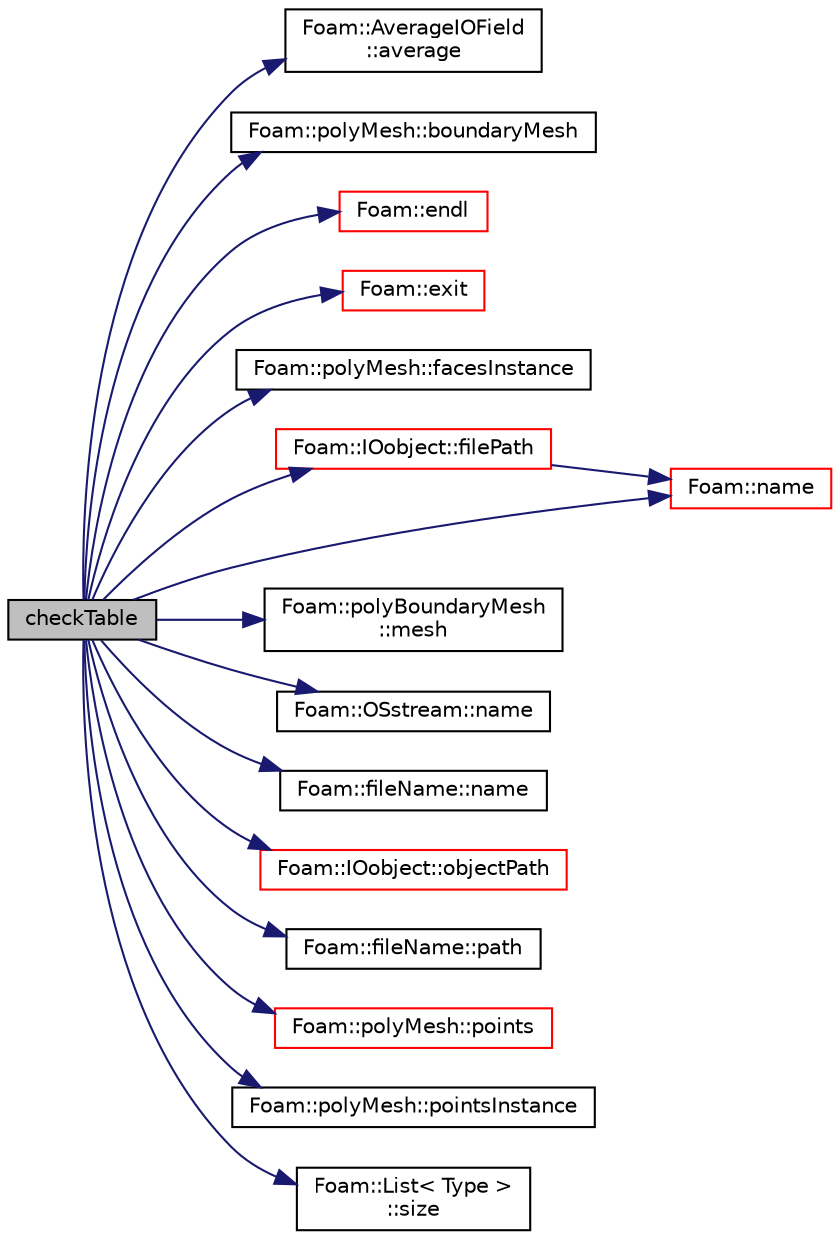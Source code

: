 digraph "checkTable"
{
  bgcolor="transparent";
  edge [fontname="Helvetica",fontsize="10",labelfontname="Helvetica",labelfontsize="10"];
  node [fontname="Helvetica",fontsize="10",shape=record];
  rankdir="LR";
  Node1 [label="checkTable",height=0.2,width=0.4,color="black", fillcolor="grey75", style="filled", fontcolor="black"];
  Node1 -> Node2 [color="midnightblue",fontsize="10",style="solid",fontname="Helvetica"];
  Node2 [label="Foam::AverageIOField\l::average",height=0.2,width=0.4,color="black",URL="$a00087.html#a2c2511071733c6627f0afd9101906008"];
  Node1 -> Node3 [color="midnightblue",fontsize="10",style="solid",fontname="Helvetica"];
  Node3 [label="Foam::polyMesh::boundaryMesh",height=0.2,width=0.4,color="black",URL="$a01905.html#a6b7f5ba89250dbd7a1c6c7860ab60fe3",tooltip="Return boundary mesh. "];
  Node1 -> Node4 [color="midnightblue",fontsize="10",style="solid",fontname="Helvetica"];
  Node4 [label="Foam::endl",height=0.2,width=0.4,color="red",URL="$a10675.html#a2db8fe02a0d3909e9351bb4275b23ce4",tooltip="Add newline and flush stream. "];
  Node1 -> Node5 [color="midnightblue",fontsize="10",style="solid",fontname="Helvetica"];
  Node5 [label="Foam::exit",height=0.2,width=0.4,color="red",URL="$a10675.html#a06ca7250d8e89caf05243ec094843642"];
  Node1 -> Node6 [color="midnightblue",fontsize="10",style="solid",fontname="Helvetica"];
  Node6 [label="Foam::polyMesh::facesInstance",height=0.2,width=0.4,color="black",URL="$a01905.html#a8a91e85dc9825a7ae05720d4e7b48f2a",tooltip="Return the current instance directory for faces. "];
  Node1 -> Node7 [color="midnightblue",fontsize="10",style="solid",fontname="Helvetica"];
  Node7 [label="Foam::IOobject::filePath",height=0.2,width=0.4,color="red",URL="$a01170.html#ae01669f614e6edcf76455737b47707fd",tooltip="Return complete path + object name if the file exists. "];
  Node7 -> Node8 [color="midnightblue",fontsize="10",style="solid",fontname="Helvetica"];
  Node8 [label="Foam::name",height=0.2,width=0.4,color="red",URL="$a10675.html#adcb0df2bd4953cb6bb390272d8263c3a",tooltip="Return a string representation of a complex. "];
  Node1 -> Node9 [color="midnightblue",fontsize="10",style="solid",fontname="Helvetica"];
  Node9 [label="Foam::polyBoundaryMesh\l::mesh",height=0.2,width=0.4,color="black",URL="$a01899.html#aa51573bc757d5d5bb058db0464886447",tooltip="Return the mesh reference. "];
  Node1 -> Node10 [color="midnightblue",fontsize="10",style="solid",fontname="Helvetica"];
  Node10 [label="Foam::OSstream::name",height=0.2,width=0.4,color="black",URL="$a01724.html#ab27acd1d200f0d245337451aa2f31517",tooltip="Return the name of the stream. "];
  Node1 -> Node11 [color="midnightblue",fontsize="10",style="solid",fontname="Helvetica"];
  Node11 [label="Foam::fileName::name",height=0.2,width=0.4,color="black",URL="$a00774.html#a998485fa6e866c6158d991d4cfd4e384",tooltip="Return file name (part beyond last /) "];
  Node1 -> Node8 [color="midnightblue",fontsize="10",style="solid",fontname="Helvetica"];
  Node1 -> Node12 [color="midnightblue",fontsize="10",style="solid",fontname="Helvetica"];
  Node12 [label="Foam::IOobject::objectPath",height=0.2,width=0.4,color="red",URL="$a01170.html#ae9ba7dea4e76406505be53e67a8b91f4",tooltip="Return complete path + object name. "];
  Node1 -> Node13 [color="midnightblue",fontsize="10",style="solid",fontname="Helvetica"];
  Node13 [label="Foam::fileName::path",height=0.2,width=0.4,color="black",URL="$a00774.html#a64f21303d7e52f52cda7be219af9ef54",tooltip="Return directory path name (part before last /) "];
  Node1 -> Node14 [color="midnightblue",fontsize="10",style="solid",fontname="Helvetica"];
  Node14 [label="Foam::polyMesh::points",height=0.2,width=0.4,color="red",URL="$a01905.html#a084ae534298576408f063a6b3b820959",tooltip="Return raw points. "];
  Node1 -> Node15 [color="midnightblue",fontsize="10",style="solid",fontname="Helvetica"];
  Node15 [label="Foam::polyMesh::pointsInstance",height=0.2,width=0.4,color="black",URL="$a01905.html#a53d666389621432730eebcc16566c363",tooltip="Return the current instance directory for points. "];
  Node1 -> Node16 [color="midnightblue",fontsize="10",style="solid",fontname="Helvetica"];
  Node16 [label="Foam::List\< Type \>\l::size",height=0.2,width=0.4,color="black",URL="$a01355.html#a8a5f6fa29bd4b500caf186f60245b384",tooltip="Override size to be inconsistent with allocated storage. "];
}
